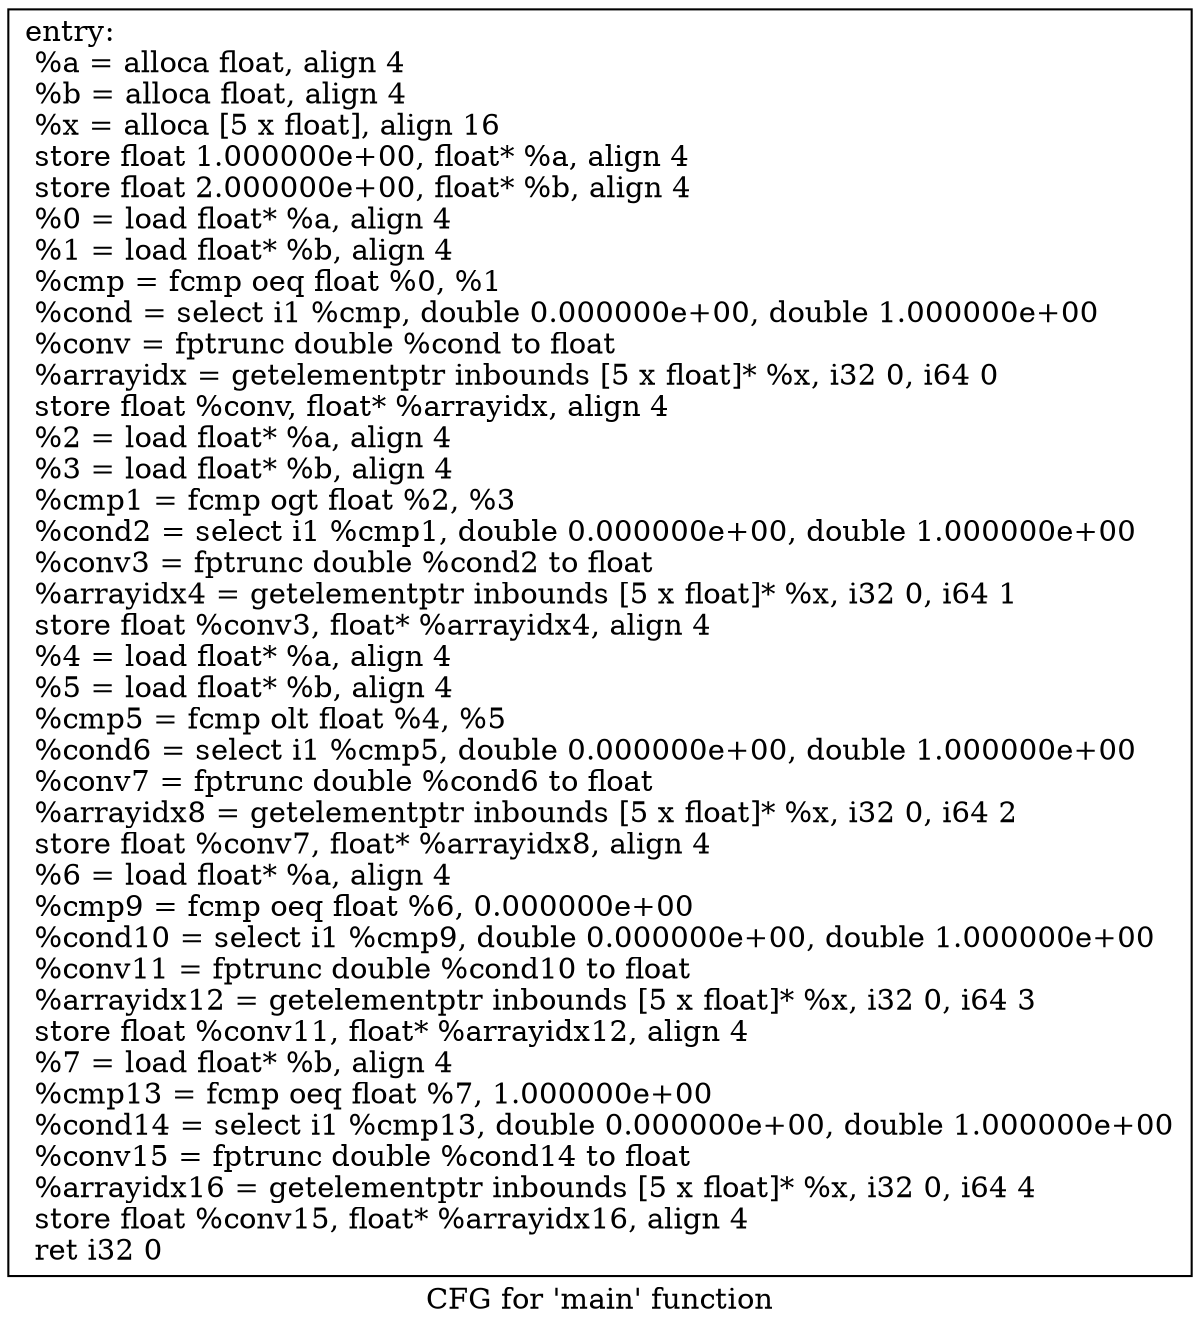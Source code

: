 digraph "CFG for 'main' function" {
	label="CFG for 'main' function";

	Node0x21811a0 [shape=record,label="{entry:\l  %a = alloca float, align 4\l  %b = alloca float, align 4\l  %x = alloca [5 x float], align 16\l  store float 1.000000e+00, float* %a, align 4\l  store float 2.000000e+00, float* %b, align 4\l  %0 = load float* %a, align 4\l  %1 = load float* %b, align 4\l  %cmp = fcmp oeq float %0, %1\l  %cond = select i1 %cmp, double 0.000000e+00, double 1.000000e+00\l  %conv = fptrunc double %cond to float\l  %arrayidx = getelementptr inbounds [5 x float]* %x, i32 0, i64 0\l  store float %conv, float* %arrayidx, align 4\l  %2 = load float* %a, align 4\l  %3 = load float* %b, align 4\l  %cmp1 = fcmp ogt float %2, %3\l  %cond2 = select i1 %cmp1, double 0.000000e+00, double 1.000000e+00\l  %conv3 = fptrunc double %cond2 to float\l  %arrayidx4 = getelementptr inbounds [5 x float]* %x, i32 0, i64 1\l  store float %conv3, float* %arrayidx4, align 4\l  %4 = load float* %a, align 4\l  %5 = load float* %b, align 4\l  %cmp5 = fcmp olt float %4, %5\l  %cond6 = select i1 %cmp5, double 0.000000e+00, double 1.000000e+00\l  %conv7 = fptrunc double %cond6 to float\l  %arrayidx8 = getelementptr inbounds [5 x float]* %x, i32 0, i64 2\l  store float %conv7, float* %arrayidx8, align 4\l  %6 = load float* %a, align 4\l  %cmp9 = fcmp oeq float %6, 0.000000e+00\l  %cond10 = select i1 %cmp9, double 0.000000e+00, double 1.000000e+00\l  %conv11 = fptrunc double %cond10 to float\l  %arrayidx12 = getelementptr inbounds [5 x float]* %x, i32 0, i64 3\l  store float %conv11, float* %arrayidx12, align 4\l  %7 = load float* %b, align 4\l  %cmp13 = fcmp oeq float %7, 1.000000e+00\l  %cond14 = select i1 %cmp13, double 0.000000e+00, double 1.000000e+00\l  %conv15 = fptrunc double %cond14 to float\l  %arrayidx16 = getelementptr inbounds [5 x float]* %x, i32 0, i64 4\l  store float %conv15, float* %arrayidx16, align 4\l  ret i32 0\l}"];
}
